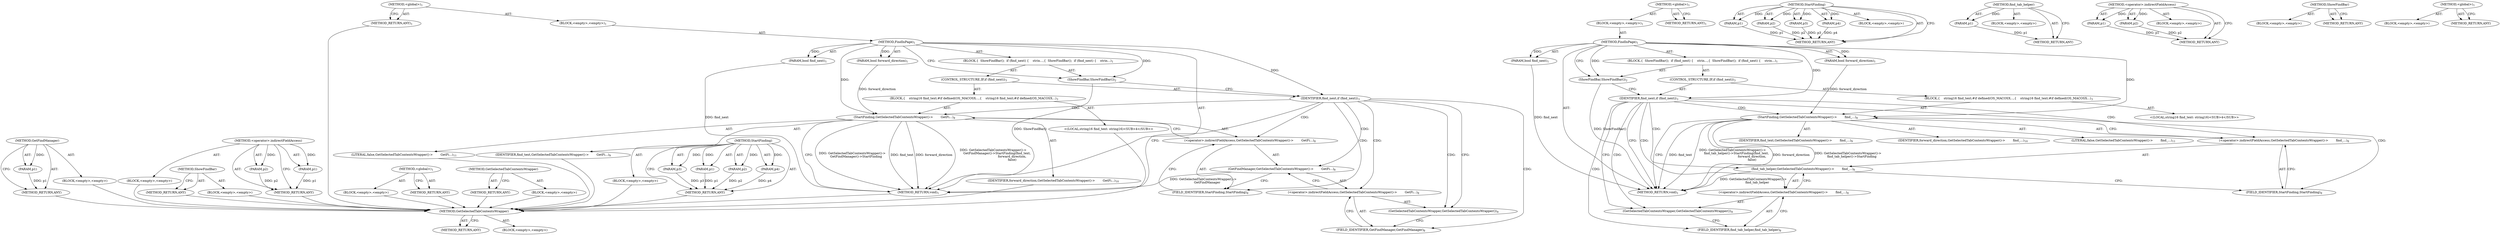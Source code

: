 digraph "&lt;global&gt;" {
vulnerable_65 [label=<(METHOD,GetSelectedTabContentsWrapper)>];
vulnerable_66 [label=<(BLOCK,&lt;empty&gt;,&lt;empty&gt;)>];
vulnerable_67 [label=<(METHOD_RETURN,ANY)>];
vulnerable_6 [label=<(METHOD,&lt;global&gt;)<SUB>1</SUB>>];
vulnerable_7 [label=<(BLOCK,&lt;empty&gt;,&lt;empty&gt;)<SUB>1</SUB>>];
vulnerable_8 [label=<(METHOD,FindInPage)<SUB>1</SUB>>];
vulnerable_9 [label=<(PARAM,bool find_next)<SUB>1</SUB>>];
vulnerable_10 [label=<(PARAM,bool forward_direction)<SUB>1</SUB>>];
vulnerable_11 [label=<(BLOCK,{
  ShowFindBar();
  if (find_next) {
    strin...,{
  ShowFindBar();
  if (find_next) {
    strin...)<SUB>1</SUB>>];
vulnerable_12 [label=<(ShowFindBar,ShowFindBar())<SUB>2</SUB>>];
vulnerable_13 [label=<(CONTROL_STRUCTURE,IF,if (find_next))<SUB>3</SUB>>];
vulnerable_14 [label=<(IDENTIFIER,find_next,if (find_next))<SUB>3</SUB>>];
vulnerable_15 [label=<(BLOCK,{
    string16 find_text;
#if defined(OS_MACOSX...,{
    string16 find_text;
#if defined(OS_MACOSX...)<SUB>3</SUB>>];
vulnerable_16 [label="<(LOCAL,string16 find_text: string16)<SUB>4</SUB>>"];
vulnerable_17 [label=<(StartFinding,GetSelectedTabContentsWrapper()-&gt;
        GetFi...)<SUB>8</SUB>>];
vulnerable_18 [label=<(&lt;operator&gt;.indirectFieldAccess,GetSelectedTabContentsWrapper()-&gt;
        GetFi...)<SUB>8</SUB>>];
vulnerable_19 [label=<(GetFindManager,GetSelectedTabContentsWrapper()-&gt;
        GetFi...)<SUB>8</SUB>>];
vulnerable_20 [label=<(&lt;operator&gt;.indirectFieldAccess,GetSelectedTabContentsWrapper()-&gt;
        GetFi...)<SUB>8</SUB>>];
vulnerable_21 [label=<(GetSelectedTabContentsWrapper,GetSelectedTabContentsWrapper())<SUB>8</SUB>>];
vulnerable_22 [label=<(FIELD_IDENTIFIER,GetFindManager,GetFindManager)<SUB>8</SUB>>];
vulnerable_23 [label=<(FIELD_IDENTIFIER,StartFinding,StartFinding)<SUB>8</SUB>>];
vulnerable_24 [label=<(IDENTIFIER,find_text,GetSelectedTabContentsWrapper()-&gt;
        GetFi...)<SUB>9</SUB>>];
vulnerable_25 [label=<(IDENTIFIER,forward_direction,GetSelectedTabContentsWrapper()-&gt;
        GetFi...)<SUB>10</SUB>>];
vulnerable_26 [label=<(LITERAL,false,GetSelectedTabContentsWrapper()-&gt;
        GetFi...)<SUB>11</SUB>>];
vulnerable_27 [label=<(METHOD_RETURN,void)<SUB>1</SUB>>];
vulnerable_29 [label=<(METHOD_RETURN,ANY)<SUB>1</SUB>>];
vulnerable_49 [label=<(METHOD,StartFinding)>];
vulnerable_50 [label=<(PARAM,p1)>];
vulnerable_51 [label=<(PARAM,p2)>];
vulnerable_52 [label=<(PARAM,p3)>];
vulnerable_53 [label=<(PARAM,p4)>];
vulnerable_54 [label=<(BLOCK,&lt;empty&gt;,&lt;empty&gt;)>];
vulnerable_55 [label=<(METHOD_RETURN,ANY)>];
vulnerable_61 [label=<(METHOD,GetFindManager)>];
vulnerable_62 [label=<(PARAM,p1)>];
vulnerable_63 [label=<(BLOCK,&lt;empty&gt;,&lt;empty&gt;)>];
vulnerable_64 [label=<(METHOD_RETURN,ANY)>];
vulnerable_56 [label=<(METHOD,&lt;operator&gt;.indirectFieldAccess)>];
vulnerable_57 [label=<(PARAM,p1)>];
vulnerable_58 [label=<(PARAM,p2)>];
vulnerable_59 [label=<(BLOCK,&lt;empty&gt;,&lt;empty&gt;)>];
vulnerable_60 [label=<(METHOD_RETURN,ANY)>];
vulnerable_46 [label=<(METHOD,ShowFindBar)>];
vulnerable_47 [label=<(BLOCK,&lt;empty&gt;,&lt;empty&gt;)>];
vulnerable_48 [label=<(METHOD_RETURN,ANY)>];
vulnerable_40 [label=<(METHOD,&lt;global&gt;)<SUB>1</SUB>>];
vulnerable_41 [label=<(BLOCK,&lt;empty&gt;,&lt;empty&gt;)>];
vulnerable_42 [label=<(METHOD_RETURN,ANY)>];
fixed_65 [label=<(METHOD,GetSelectedTabContentsWrapper)>];
fixed_66 [label=<(BLOCK,&lt;empty&gt;,&lt;empty&gt;)>];
fixed_67 [label=<(METHOD_RETURN,ANY)>];
fixed_6 [label=<(METHOD,&lt;global&gt;)<SUB>1</SUB>>];
fixed_7 [label=<(BLOCK,&lt;empty&gt;,&lt;empty&gt;)<SUB>1</SUB>>];
fixed_8 [label=<(METHOD,FindInPage)<SUB>1</SUB>>];
fixed_9 [label=<(PARAM,bool find_next)<SUB>1</SUB>>];
fixed_10 [label=<(PARAM,bool forward_direction)<SUB>1</SUB>>];
fixed_11 [label=<(BLOCK,{
  ShowFindBar();
  if (find_next) {
    strin...,{
  ShowFindBar();
  if (find_next) {
    strin...)<SUB>1</SUB>>];
fixed_12 [label=<(ShowFindBar,ShowFindBar())<SUB>2</SUB>>];
fixed_13 [label=<(CONTROL_STRUCTURE,IF,if (find_next))<SUB>3</SUB>>];
fixed_14 [label=<(IDENTIFIER,find_next,if (find_next))<SUB>3</SUB>>];
fixed_15 [label=<(BLOCK,{
    string16 find_text;
#if defined(OS_MACOSX...,{
    string16 find_text;
#if defined(OS_MACOSX...)<SUB>3</SUB>>];
fixed_16 [label="<(LOCAL,string16 find_text: string16)<SUB>4</SUB>>"];
fixed_17 [label=<(StartFinding,GetSelectedTabContentsWrapper()-&gt;
        find_...)<SUB>8</SUB>>];
fixed_18 [label=<(&lt;operator&gt;.indirectFieldAccess,GetSelectedTabContentsWrapper()-&gt;
        find_...)<SUB>8</SUB>>];
fixed_19 [label=<(find_tab_helper,GetSelectedTabContentsWrapper()-&gt;
        find_...)<SUB>8</SUB>>];
fixed_20 [label=<(&lt;operator&gt;.indirectFieldAccess,GetSelectedTabContentsWrapper()-&gt;
        find_...)<SUB>8</SUB>>];
fixed_21 [label=<(GetSelectedTabContentsWrapper,GetSelectedTabContentsWrapper())<SUB>8</SUB>>];
fixed_22 [label=<(FIELD_IDENTIFIER,find_tab_helper,find_tab_helper)<SUB>8</SUB>>];
fixed_23 [label=<(FIELD_IDENTIFIER,StartFinding,StartFinding)<SUB>8</SUB>>];
fixed_24 [label=<(IDENTIFIER,find_text,GetSelectedTabContentsWrapper()-&gt;
        find_...)<SUB>9</SUB>>];
fixed_25 [label=<(IDENTIFIER,forward_direction,GetSelectedTabContentsWrapper()-&gt;
        find_...)<SUB>10</SUB>>];
fixed_26 [label=<(LITERAL,false,GetSelectedTabContentsWrapper()-&gt;
        find_...)<SUB>11</SUB>>];
fixed_27 [label=<(METHOD_RETURN,void)<SUB>1</SUB>>];
fixed_29 [label=<(METHOD_RETURN,ANY)<SUB>1</SUB>>];
fixed_49 [label=<(METHOD,StartFinding)>];
fixed_50 [label=<(PARAM,p1)>];
fixed_51 [label=<(PARAM,p2)>];
fixed_52 [label=<(PARAM,p3)>];
fixed_53 [label=<(PARAM,p4)>];
fixed_54 [label=<(BLOCK,&lt;empty&gt;,&lt;empty&gt;)>];
fixed_55 [label=<(METHOD_RETURN,ANY)>];
fixed_61 [label=<(METHOD,find_tab_helper)>];
fixed_62 [label=<(PARAM,p1)>];
fixed_63 [label=<(BLOCK,&lt;empty&gt;,&lt;empty&gt;)>];
fixed_64 [label=<(METHOD_RETURN,ANY)>];
fixed_56 [label=<(METHOD,&lt;operator&gt;.indirectFieldAccess)>];
fixed_57 [label=<(PARAM,p1)>];
fixed_58 [label=<(PARAM,p2)>];
fixed_59 [label=<(BLOCK,&lt;empty&gt;,&lt;empty&gt;)>];
fixed_60 [label=<(METHOD_RETURN,ANY)>];
fixed_46 [label=<(METHOD,ShowFindBar)>];
fixed_47 [label=<(BLOCK,&lt;empty&gt;,&lt;empty&gt;)>];
fixed_48 [label=<(METHOD_RETURN,ANY)>];
fixed_40 [label=<(METHOD,&lt;global&gt;)<SUB>1</SUB>>];
fixed_41 [label=<(BLOCK,&lt;empty&gt;,&lt;empty&gt;)>];
fixed_42 [label=<(METHOD_RETURN,ANY)>];
vulnerable_65 -> vulnerable_66  [key=0, label="AST: "];
vulnerable_65 -> vulnerable_67  [key=0, label="AST: "];
vulnerable_65 -> vulnerable_67  [key=1, label="CFG: "];
vulnerable_66 -> fixed_65  [key=0];
vulnerable_67 -> fixed_65  [key=0];
vulnerable_6 -> vulnerable_7  [key=0, label="AST: "];
vulnerable_6 -> vulnerable_29  [key=0, label="AST: "];
vulnerable_6 -> vulnerable_29  [key=1, label="CFG: "];
vulnerable_7 -> vulnerable_8  [key=0, label="AST: "];
vulnerable_8 -> vulnerable_9  [key=0, label="AST: "];
vulnerable_8 -> vulnerable_9  [key=1, label="DDG: "];
vulnerable_8 -> vulnerable_10  [key=0, label="AST: "];
vulnerable_8 -> vulnerable_10  [key=1, label="DDG: "];
vulnerable_8 -> vulnerable_11  [key=0, label="AST: "];
vulnerable_8 -> vulnerable_27  [key=0, label="AST: "];
vulnerable_8 -> vulnerable_12  [key=0, label="CFG: "];
vulnerable_8 -> vulnerable_12  [key=1, label="DDG: "];
vulnerable_8 -> vulnerable_14  [key=0, label="DDG: "];
vulnerable_8 -> vulnerable_17  [key=0, label="DDG: "];
vulnerable_9 -> vulnerable_27  [key=0, label="DDG: find_next"];
vulnerable_10 -> vulnerable_17  [key=0, label="DDG: forward_direction"];
vulnerable_11 -> vulnerable_12  [key=0, label="AST: "];
vulnerable_11 -> vulnerable_13  [key=0, label="AST: "];
vulnerable_12 -> vulnerable_14  [key=0, label="CFG: "];
vulnerable_12 -> vulnerable_27  [key=0, label="DDG: ShowFindBar()"];
vulnerable_13 -> vulnerable_14  [key=0, label="AST: "];
vulnerable_13 -> vulnerable_15  [key=0, label="AST: "];
vulnerable_14 -> vulnerable_21  [key=0, label="CFG: "];
vulnerable_14 -> vulnerable_21  [key=1, label="CDG: "];
vulnerable_14 -> vulnerable_27  [key=0, label="CFG: "];
vulnerable_14 -> vulnerable_20  [key=0, label="CDG: "];
vulnerable_14 -> vulnerable_17  [key=0, label="CDG: "];
vulnerable_14 -> vulnerable_22  [key=0, label="CDG: "];
vulnerable_14 -> vulnerable_18  [key=0, label="CDG: "];
vulnerable_14 -> vulnerable_23  [key=0, label="CDG: "];
vulnerable_14 -> vulnerable_19  [key=0, label="CDG: "];
vulnerable_15 -> vulnerable_16  [key=0, label="AST: "];
vulnerable_15 -> vulnerable_17  [key=0, label="AST: "];
vulnerable_16 -> fixed_65  [key=0];
vulnerable_17 -> vulnerable_18  [key=0, label="AST: "];
vulnerable_17 -> vulnerable_24  [key=0, label="AST: "];
vulnerable_17 -> vulnerable_25  [key=0, label="AST: "];
vulnerable_17 -> vulnerable_26  [key=0, label="AST: "];
vulnerable_17 -> vulnerable_27  [key=0, label="CFG: "];
vulnerable_17 -> vulnerable_27  [key=1, label="DDG: GetSelectedTabContentsWrapper()-&gt;
        GetFindManager()-&gt;StartFinding"];
vulnerable_17 -> vulnerable_27  [key=2, label="DDG: find_text"];
vulnerable_17 -> vulnerable_27  [key=3, label="DDG: forward_direction"];
vulnerable_17 -> vulnerable_27  [key=4, label="DDG: GetSelectedTabContentsWrapper()-&gt;
        GetFindManager()-&gt;StartFinding(find_text,
                                       forward_direction,
                                       false)"];
vulnerable_18 -> vulnerable_19  [key=0, label="AST: "];
vulnerable_18 -> vulnerable_23  [key=0, label="AST: "];
vulnerable_18 -> vulnerable_17  [key=0, label="CFG: "];
vulnerable_19 -> vulnerable_20  [key=0, label="AST: "];
vulnerable_19 -> vulnerable_23  [key=0, label="CFG: "];
vulnerable_19 -> vulnerable_27  [key=0, label="DDG: GetSelectedTabContentsWrapper()-&gt;
        GetFindManager"];
vulnerable_20 -> vulnerable_21  [key=0, label="AST: "];
vulnerable_20 -> vulnerable_22  [key=0, label="AST: "];
vulnerable_20 -> vulnerable_19  [key=0, label="CFG: "];
vulnerable_21 -> vulnerable_22  [key=0, label="CFG: "];
vulnerable_22 -> vulnerable_20  [key=0, label="CFG: "];
vulnerable_23 -> vulnerable_18  [key=0, label="CFG: "];
vulnerable_24 -> fixed_65  [key=0];
vulnerable_25 -> fixed_65  [key=0];
vulnerable_26 -> fixed_65  [key=0];
vulnerable_27 -> fixed_65  [key=0];
vulnerable_29 -> fixed_65  [key=0];
vulnerable_49 -> vulnerable_50  [key=0, label="AST: "];
vulnerable_49 -> vulnerable_50  [key=1, label="DDG: "];
vulnerable_49 -> vulnerable_54  [key=0, label="AST: "];
vulnerable_49 -> vulnerable_51  [key=0, label="AST: "];
vulnerable_49 -> vulnerable_51  [key=1, label="DDG: "];
vulnerable_49 -> vulnerable_55  [key=0, label="AST: "];
vulnerable_49 -> vulnerable_55  [key=1, label="CFG: "];
vulnerable_49 -> vulnerable_52  [key=0, label="AST: "];
vulnerable_49 -> vulnerable_52  [key=1, label="DDG: "];
vulnerable_49 -> vulnerable_53  [key=0, label="AST: "];
vulnerable_49 -> vulnerable_53  [key=1, label="DDG: "];
vulnerable_50 -> vulnerable_55  [key=0, label="DDG: p1"];
vulnerable_51 -> vulnerable_55  [key=0, label="DDG: p2"];
vulnerable_52 -> vulnerable_55  [key=0, label="DDG: p3"];
vulnerable_53 -> vulnerable_55  [key=0, label="DDG: p4"];
vulnerable_54 -> fixed_65  [key=0];
vulnerable_55 -> fixed_65  [key=0];
vulnerable_61 -> vulnerable_62  [key=0, label="AST: "];
vulnerable_61 -> vulnerable_62  [key=1, label="DDG: "];
vulnerable_61 -> vulnerable_63  [key=0, label="AST: "];
vulnerable_61 -> vulnerable_64  [key=0, label="AST: "];
vulnerable_61 -> vulnerable_64  [key=1, label="CFG: "];
vulnerable_62 -> vulnerable_64  [key=0, label="DDG: p1"];
vulnerable_63 -> fixed_65  [key=0];
vulnerable_64 -> fixed_65  [key=0];
vulnerable_56 -> vulnerable_57  [key=0, label="AST: "];
vulnerable_56 -> vulnerable_57  [key=1, label="DDG: "];
vulnerable_56 -> vulnerable_59  [key=0, label="AST: "];
vulnerable_56 -> vulnerable_58  [key=0, label="AST: "];
vulnerable_56 -> vulnerable_58  [key=1, label="DDG: "];
vulnerable_56 -> vulnerable_60  [key=0, label="AST: "];
vulnerable_56 -> vulnerable_60  [key=1, label="CFG: "];
vulnerable_57 -> vulnerable_60  [key=0, label="DDG: p1"];
vulnerable_58 -> vulnerable_60  [key=0, label="DDG: p2"];
vulnerable_59 -> fixed_65  [key=0];
vulnerable_60 -> fixed_65  [key=0];
vulnerable_46 -> vulnerable_47  [key=0, label="AST: "];
vulnerable_46 -> vulnerable_48  [key=0, label="AST: "];
vulnerable_46 -> vulnerable_48  [key=1, label="CFG: "];
vulnerable_47 -> fixed_65  [key=0];
vulnerable_48 -> fixed_65  [key=0];
vulnerable_40 -> vulnerable_41  [key=0, label="AST: "];
vulnerable_40 -> vulnerable_42  [key=0, label="AST: "];
vulnerable_40 -> vulnerable_42  [key=1, label="CFG: "];
vulnerable_41 -> fixed_65  [key=0];
vulnerable_42 -> fixed_65  [key=0];
fixed_65 -> fixed_66  [key=0, label="AST: "];
fixed_65 -> fixed_67  [key=0, label="AST: "];
fixed_65 -> fixed_67  [key=1, label="CFG: "];
fixed_6 -> fixed_7  [key=0, label="AST: "];
fixed_6 -> fixed_29  [key=0, label="AST: "];
fixed_6 -> fixed_29  [key=1, label="CFG: "];
fixed_7 -> fixed_8  [key=0, label="AST: "];
fixed_8 -> fixed_9  [key=0, label="AST: "];
fixed_8 -> fixed_9  [key=1, label="DDG: "];
fixed_8 -> fixed_10  [key=0, label="AST: "];
fixed_8 -> fixed_10  [key=1, label="DDG: "];
fixed_8 -> fixed_11  [key=0, label="AST: "];
fixed_8 -> fixed_27  [key=0, label="AST: "];
fixed_8 -> fixed_12  [key=0, label="CFG: "];
fixed_8 -> fixed_12  [key=1, label="DDG: "];
fixed_8 -> fixed_14  [key=0, label="DDG: "];
fixed_8 -> fixed_17  [key=0, label="DDG: "];
fixed_9 -> fixed_27  [key=0, label="DDG: find_next"];
fixed_10 -> fixed_17  [key=0, label="DDG: forward_direction"];
fixed_11 -> fixed_12  [key=0, label="AST: "];
fixed_11 -> fixed_13  [key=0, label="AST: "];
fixed_12 -> fixed_14  [key=0, label="CFG: "];
fixed_12 -> fixed_27  [key=0, label="DDG: ShowFindBar()"];
fixed_13 -> fixed_14  [key=0, label="AST: "];
fixed_13 -> fixed_15  [key=0, label="AST: "];
fixed_14 -> fixed_21  [key=0, label="CFG: "];
fixed_14 -> fixed_21  [key=1, label="CDG: "];
fixed_14 -> fixed_27  [key=0, label="CFG: "];
fixed_14 -> fixed_20  [key=0, label="CDG: "];
fixed_14 -> fixed_17  [key=0, label="CDG: "];
fixed_14 -> fixed_22  [key=0, label="CDG: "];
fixed_14 -> fixed_18  [key=0, label="CDG: "];
fixed_14 -> fixed_23  [key=0, label="CDG: "];
fixed_14 -> fixed_19  [key=0, label="CDG: "];
fixed_15 -> fixed_16  [key=0, label="AST: "];
fixed_15 -> fixed_17  [key=0, label="AST: "];
fixed_17 -> fixed_18  [key=0, label="AST: "];
fixed_17 -> fixed_24  [key=0, label="AST: "];
fixed_17 -> fixed_25  [key=0, label="AST: "];
fixed_17 -> fixed_26  [key=0, label="AST: "];
fixed_17 -> fixed_27  [key=0, label="CFG: "];
fixed_17 -> fixed_27  [key=1, label="DDG: GetSelectedTabContentsWrapper()-&gt;
        find_tab_helper()-&gt;StartFinding"];
fixed_17 -> fixed_27  [key=2, label="DDG: find_text"];
fixed_17 -> fixed_27  [key=3, label="DDG: forward_direction"];
fixed_17 -> fixed_27  [key=4, label="DDG: GetSelectedTabContentsWrapper()-&gt;
        find_tab_helper()-&gt;StartFinding(find_text,
                                        forward_direction,
                                        false)"];
fixed_18 -> fixed_19  [key=0, label="AST: "];
fixed_18 -> fixed_23  [key=0, label="AST: "];
fixed_18 -> fixed_17  [key=0, label="CFG: "];
fixed_19 -> fixed_20  [key=0, label="AST: "];
fixed_19 -> fixed_23  [key=0, label="CFG: "];
fixed_19 -> fixed_27  [key=0, label="DDG: GetSelectedTabContentsWrapper()-&gt;
        find_tab_helper"];
fixed_20 -> fixed_21  [key=0, label="AST: "];
fixed_20 -> fixed_22  [key=0, label="AST: "];
fixed_20 -> fixed_19  [key=0, label="CFG: "];
fixed_21 -> fixed_22  [key=0, label="CFG: "];
fixed_22 -> fixed_20  [key=0, label="CFG: "];
fixed_23 -> fixed_18  [key=0, label="CFG: "];
fixed_49 -> fixed_50  [key=0, label="AST: "];
fixed_49 -> fixed_50  [key=1, label="DDG: "];
fixed_49 -> fixed_54  [key=0, label="AST: "];
fixed_49 -> fixed_51  [key=0, label="AST: "];
fixed_49 -> fixed_51  [key=1, label="DDG: "];
fixed_49 -> fixed_55  [key=0, label="AST: "];
fixed_49 -> fixed_55  [key=1, label="CFG: "];
fixed_49 -> fixed_52  [key=0, label="AST: "];
fixed_49 -> fixed_52  [key=1, label="DDG: "];
fixed_49 -> fixed_53  [key=0, label="AST: "];
fixed_49 -> fixed_53  [key=1, label="DDG: "];
fixed_50 -> fixed_55  [key=0, label="DDG: p1"];
fixed_51 -> fixed_55  [key=0, label="DDG: p2"];
fixed_52 -> fixed_55  [key=0, label="DDG: p3"];
fixed_53 -> fixed_55  [key=0, label="DDG: p4"];
fixed_61 -> fixed_62  [key=0, label="AST: "];
fixed_61 -> fixed_62  [key=1, label="DDG: "];
fixed_61 -> fixed_63  [key=0, label="AST: "];
fixed_61 -> fixed_64  [key=0, label="AST: "];
fixed_61 -> fixed_64  [key=1, label="CFG: "];
fixed_62 -> fixed_64  [key=0, label="DDG: p1"];
fixed_56 -> fixed_57  [key=0, label="AST: "];
fixed_56 -> fixed_57  [key=1, label="DDG: "];
fixed_56 -> fixed_59  [key=0, label="AST: "];
fixed_56 -> fixed_58  [key=0, label="AST: "];
fixed_56 -> fixed_58  [key=1, label="DDG: "];
fixed_56 -> fixed_60  [key=0, label="AST: "];
fixed_56 -> fixed_60  [key=1, label="CFG: "];
fixed_57 -> fixed_60  [key=0, label="DDG: p1"];
fixed_58 -> fixed_60  [key=0, label="DDG: p2"];
fixed_46 -> fixed_47  [key=0, label="AST: "];
fixed_46 -> fixed_48  [key=0, label="AST: "];
fixed_46 -> fixed_48  [key=1, label="CFG: "];
fixed_40 -> fixed_41  [key=0, label="AST: "];
fixed_40 -> fixed_42  [key=0, label="AST: "];
fixed_40 -> fixed_42  [key=1, label="CFG: "];
}
